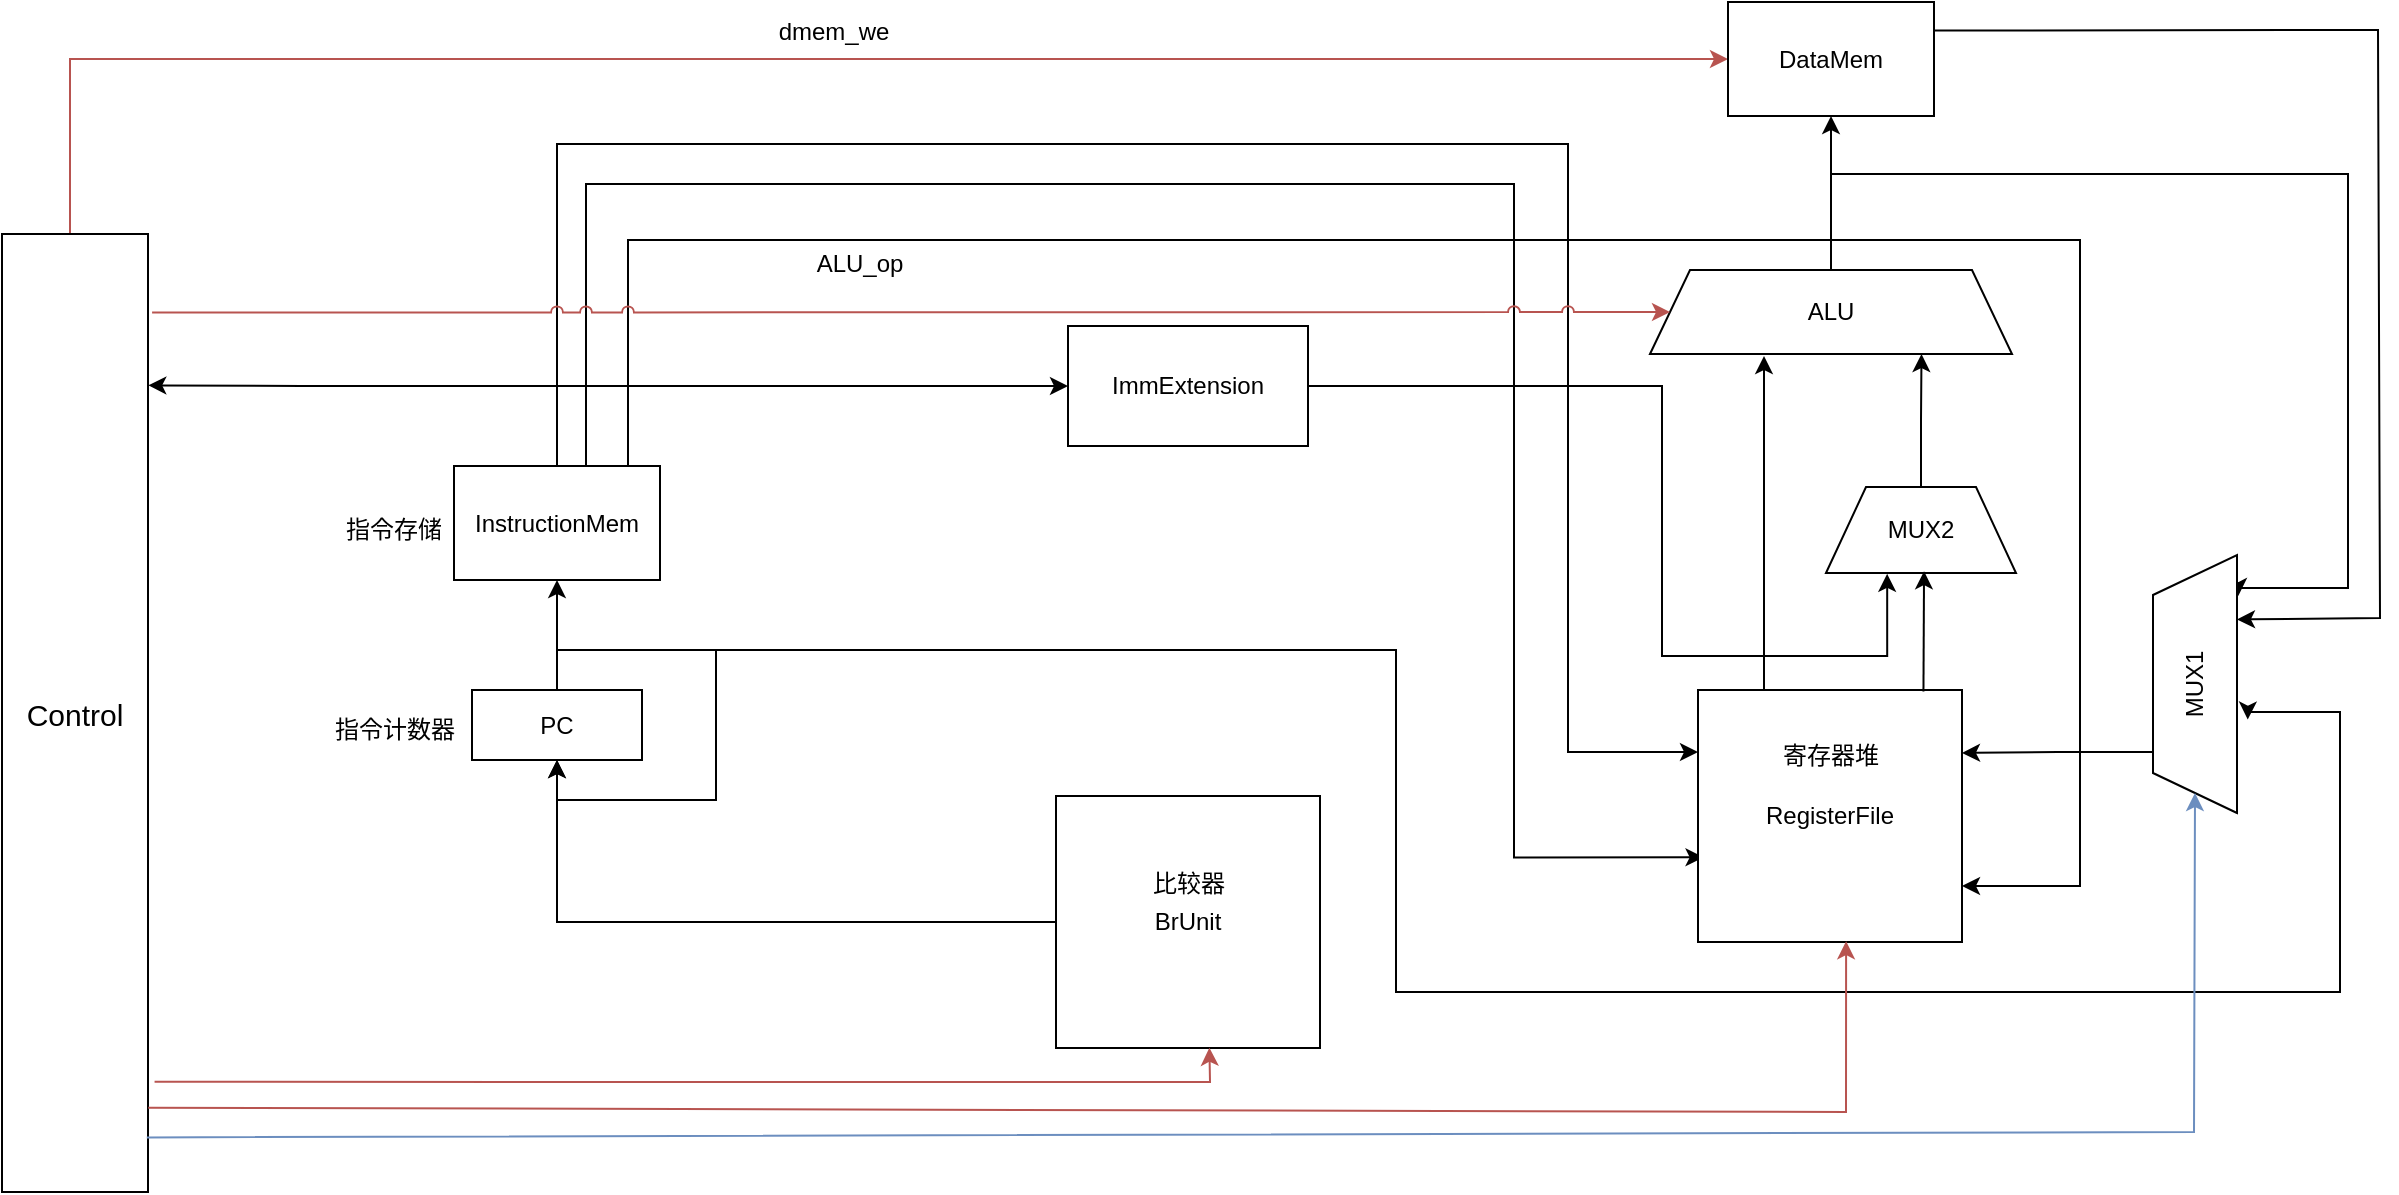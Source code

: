 <mxfile version="21.5.1" type="github">
  <diagram name="第 1 页" id="yHlKmbMOGu388PkTEHp_">
    <mxGraphModel dx="1119" dy="591" grid="0" gridSize="10" guides="1" tooltips="1" connect="1" arrows="1" fold="1" page="1" pageScale="1" pageWidth="2336" pageHeight="1654" math="0" shadow="0">
      <root>
        <mxCell id="0" />
        <mxCell id="1" parent="0" />
        <mxCell id="DETUEVZwvi3l4NpjXhvp-20" style="edgeStyle=orthogonalEdgeStyle;rounded=0;orthogonalLoop=1;jettySize=auto;html=1;entryX=0;entryY=0.5;entryDx=0;entryDy=0;fillColor=#f8cecc;strokeColor=#b85450;" edge="1" parent="1" source="DETUEVZwvi3l4NpjXhvp-1" target="DETUEVZwvi3l4NpjXhvp-18">
          <mxGeometry relative="1" as="geometry">
            <Array as="points">
              <mxPoint x="288" y="287" />
            </Array>
          </mxGeometry>
        </mxCell>
        <mxCell id="DETUEVZwvi3l4NpjXhvp-1" value="&lt;font style=&quot;font-size: 15px;&quot;&gt;Control&lt;/font&gt;" style="rounded=0;whiteSpace=wrap;html=1;" vertex="1" parent="1">
          <mxGeometry x="254" y="374" width="73" height="479" as="geometry" />
        </mxCell>
        <mxCell id="DETUEVZwvi3l4NpjXhvp-6" style="edgeStyle=orthogonalEdgeStyle;rounded=0;orthogonalLoop=1;jettySize=auto;html=1;entryX=0.5;entryY=1;entryDx=0;entryDy=0;" edge="1" parent="1" source="DETUEVZwvi3l4NpjXhvp-2" target="DETUEVZwvi3l4NpjXhvp-3">
          <mxGeometry relative="1" as="geometry" />
        </mxCell>
        <mxCell id="DETUEVZwvi3l4NpjXhvp-29" style="edgeStyle=orthogonalEdgeStyle;rounded=0;orthogonalLoop=1;jettySize=auto;html=1;entryX=0.362;entryY=1.128;entryDx=0;entryDy=0;entryPerimeter=0;" edge="1" parent="1" source="DETUEVZwvi3l4NpjXhvp-2" target="DETUEVZwvi3l4NpjXhvp-24">
          <mxGeometry relative="1" as="geometry">
            <Array as="points">
              <mxPoint x="532" y="582" />
              <mxPoint x="951" y="582" />
              <mxPoint x="951" y="753" />
              <mxPoint x="1423" y="753" />
              <mxPoint x="1423" y="613" />
            </Array>
          </mxGeometry>
        </mxCell>
        <mxCell id="DETUEVZwvi3l4NpjXhvp-2" value="PC" style="rounded=0;whiteSpace=wrap;html=1;" vertex="1" parent="1">
          <mxGeometry x="489" y="602" width="85" height="35" as="geometry" />
        </mxCell>
        <mxCell id="DETUEVZwvi3l4NpjXhvp-33" style="edgeStyle=orthogonalEdgeStyle;rounded=0;orthogonalLoop=1;jettySize=auto;html=1;entryX=1.002;entryY=0.158;entryDx=0;entryDy=0;entryPerimeter=0;" edge="1" parent="1" source="DETUEVZwvi3l4NpjXhvp-3" target="DETUEVZwvi3l4NpjXhvp-1">
          <mxGeometry relative="1" as="geometry">
            <Array as="points">
              <mxPoint x="532" y="450" />
              <mxPoint x="404" y="450" />
            </Array>
          </mxGeometry>
        </mxCell>
        <mxCell id="DETUEVZwvi3l4NpjXhvp-36" style="edgeStyle=orthogonalEdgeStyle;rounded=0;orthogonalLoop=1;jettySize=auto;html=1;entryX=0;entryY=0.5;entryDx=0;entryDy=0;" edge="1" parent="1" source="DETUEVZwvi3l4NpjXhvp-3" target="DETUEVZwvi3l4NpjXhvp-34">
          <mxGeometry relative="1" as="geometry">
            <Array as="points">
              <mxPoint x="532" y="450" />
            </Array>
          </mxGeometry>
        </mxCell>
        <mxCell id="DETUEVZwvi3l4NpjXhvp-42" style="edgeStyle=orthogonalEdgeStyle;rounded=0;orthogonalLoop=1;jettySize=auto;html=1;entryX=0;entryY=0.25;entryDx=0;entryDy=0;jumpStyle=arc;" edge="1" parent="1" source="DETUEVZwvi3l4NpjXhvp-3" target="DETUEVZwvi3l4NpjXhvp-10">
          <mxGeometry relative="1" as="geometry">
            <Array as="points">
              <mxPoint x="532" y="329" />
              <mxPoint x="1037" y="329" />
              <mxPoint x="1037" y="633" />
              <mxPoint x="1102" y="633" />
            </Array>
          </mxGeometry>
        </mxCell>
        <mxCell id="DETUEVZwvi3l4NpjXhvp-43" style="edgeStyle=orthogonalEdgeStyle;rounded=0;orthogonalLoop=1;jettySize=auto;html=1;entryX=0.021;entryY=0.664;entryDx=0;entryDy=0;entryPerimeter=0;" edge="1" parent="1" source="DETUEVZwvi3l4NpjXhvp-3" target="DETUEVZwvi3l4NpjXhvp-10">
          <mxGeometry relative="1" as="geometry">
            <Array as="points">
              <mxPoint x="546" y="349" />
              <mxPoint x="1010" y="349" />
              <mxPoint x="1010" y="686" />
            </Array>
          </mxGeometry>
        </mxCell>
        <mxCell id="DETUEVZwvi3l4NpjXhvp-46" style="edgeStyle=orthogonalEdgeStyle;rounded=0;orthogonalLoop=1;jettySize=auto;html=1;" edge="1" parent="1" source="DETUEVZwvi3l4NpjXhvp-3" target="DETUEVZwvi3l4NpjXhvp-10">
          <mxGeometry relative="1" as="geometry">
            <Array as="points">
              <mxPoint x="567" y="377" />
              <mxPoint x="1293" y="377" />
              <mxPoint x="1293" y="700" />
            </Array>
          </mxGeometry>
        </mxCell>
        <mxCell id="DETUEVZwvi3l4NpjXhvp-3" value="InstructionMem" style="rounded=0;whiteSpace=wrap;html=1;" vertex="1" parent="1">
          <mxGeometry x="480" y="490" width="103" height="57" as="geometry" />
        </mxCell>
        <mxCell id="DETUEVZwvi3l4NpjXhvp-8" style="edgeStyle=orthogonalEdgeStyle;rounded=0;orthogonalLoop=1;jettySize=auto;html=1;entryX=0.5;entryY=1;entryDx=0;entryDy=0;" edge="1" parent="1" source="DETUEVZwvi3l4NpjXhvp-5" target="DETUEVZwvi3l4NpjXhvp-2">
          <mxGeometry relative="1" as="geometry" />
        </mxCell>
        <mxCell id="DETUEVZwvi3l4NpjXhvp-5" value="BrUnit" style="rounded=0;whiteSpace=wrap;html=1;" vertex="1" parent="1">
          <mxGeometry x="781" y="655" width="132" height="126" as="geometry" />
        </mxCell>
        <mxCell id="DETUEVZwvi3l4NpjXhvp-9" style="edgeStyle=orthogonalEdgeStyle;rounded=0;orthogonalLoop=1;jettySize=auto;html=1;entryX=0.5;entryY=1;entryDx=0;entryDy=0;" edge="1" parent="1" source="DETUEVZwvi3l4NpjXhvp-2" target="DETUEVZwvi3l4NpjXhvp-2">
          <mxGeometry relative="1" as="geometry">
            <Array as="points">
              <mxPoint x="531" y="582" />
              <mxPoint x="611" y="582" />
              <mxPoint x="611" y="657" />
              <mxPoint x="531" y="657" />
            </Array>
          </mxGeometry>
        </mxCell>
        <mxCell id="DETUEVZwvi3l4NpjXhvp-10" value="RegisterFile" style="rounded=0;whiteSpace=wrap;html=1;" vertex="1" parent="1">
          <mxGeometry x="1102" y="602" width="132" height="126" as="geometry" />
        </mxCell>
        <mxCell id="DETUEVZwvi3l4NpjXhvp-11" value="指令存储" style="text;html=1;strokeColor=none;fillColor=none;align=center;verticalAlign=middle;whiteSpace=wrap;rounded=0;" vertex="1" parent="1">
          <mxGeometry x="420" y="507" width="60" height="30" as="geometry" />
        </mxCell>
        <mxCell id="DETUEVZwvi3l4NpjXhvp-12" value="指令计数器" style="text;html=1;strokeColor=none;fillColor=none;align=center;verticalAlign=middle;whiteSpace=wrap;rounded=0;" vertex="1" parent="1">
          <mxGeometry x="416.5" y="607" width="67" height="30" as="geometry" />
        </mxCell>
        <mxCell id="DETUEVZwvi3l4NpjXhvp-13" value="比较器" style="text;html=1;strokeColor=none;fillColor=none;align=center;verticalAlign=middle;whiteSpace=wrap;rounded=0;" vertex="1" parent="1">
          <mxGeometry x="813.5" y="684" width="67" height="30" as="geometry" />
        </mxCell>
        <mxCell id="DETUEVZwvi3l4NpjXhvp-14" value="寄存器堆" style="text;html=1;strokeColor=none;fillColor=none;align=center;verticalAlign=middle;whiteSpace=wrap;rounded=0;" vertex="1" parent="1">
          <mxGeometry x="1135" y="620" width="67" height="30" as="geometry" />
        </mxCell>
        <mxCell id="DETUEVZwvi3l4NpjXhvp-19" style="edgeStyle=orthogonalEdgeStyle;rounded=0;orthogonalLoop=1;jettySize=auto;html=1;entryX=0.5;entryY=1;entryDx=0;entryDy=0;" edge="1" parent="1" source="DETUEVZwvi3l4NpjXhvp-15" target="DETUEVZwvi3l4NpjXhvp-18">
          <mxGeometry relative="1" as="geometry" />
        </mxCell>
        <mxCell id="DETUEVZwvi3l4NpjXhvp-26" style="edgeStyle=orthogonalEdgeStyle;rounded=0;orthogonalLoop=1;jettySize=auto;html=1;entryX=0.841;entryY=1.015;entryDx=0;entryDy=0;entryPerimeter=0;" edge="1" parent="1" source="DETUEVZwvi3l4NpjXhvp-15" target="DETUEVZwvi3l4NpjXhvp-24">
          <mxGeometry relative="1" as="geometry">
            <Array as="points">
              <mxPoint x="1169" y="344" />
              <mxPoint x="1427" y="344" />
              <mxPoint x="1427" y="551" />
            </Array>
          </mxGeometry>
        </mxCell>
        <mxCell id="DETUEVZwvi3l4NpjXhvp-15" value="ALU" style="shape=trapezoid;perimeter=trapezoidPerimeter;whiteSpace=wrap;html=1;fixedSize=1;" vertex="1" parent="1">
          <mxGeometry x="1078" y="392" width="181" height="42" as="geometry" />
        </mxCell>
        <mxCell id="DETUEVZwvi3l4NpjXhvp-16" value="" style="endArrow=classic;html=1;rounded=0;exitX=0.25;exitY=0;exitDx=0;exitDy=0;" edge="1" parent="1" source="DETUEVZwvi3l4NpjXhvp-10">
          <mxGeometry width="50" height="50" relative="1" as="geometry">
            <mxPoint x="1146" y="528" as="sourcePoint" />
            <mxPoint x="1135" y="435" as="targetPoint" />
          </mxGeometry>
        </mxCell>
        <mxCell id="DETUEVZwvi3l4NpjXhvp-18" value="DataMem" style="rounded=0;whiteSpace=wrap;html=1;" vertex="1" parent="1">
          <mxGeometry x="1117" y="258" width="103" height="57" as="geometry" />
        </mxCell>
        <mxCell id="DETUEVZwvi3l4NpjXhvp-22" value="ALU_op" style="text;html=1;strokeColor=none;fillColor=none;align=center;verticalAlign=middle;whiteSpace=wrap;rounded=0;" vertex="1" parent="1">
          <mxGeometry x="653" y="374" width="60" height="30" as="geometry" />
        </mxCell>
        <mxCell id="DETUEVZwvi3l4NpjXhvp-23" value="dmem_we" style="text;html=1;strokeColor=none;fillColor=none;align=center;verticalAlign=middle;whiteSpace=wrap;rounded=0;" vertex="1" parent="1">
          <mxGeometry x="640" y="258" width="60" height="30" as="geometry" />
        </mxCell>
        <mxCell id="DETUEVZwvi3l4NpjXhvp-47" style="edgeStyle=orthogonalEdgeStyle;rounded=0;orthogonalLoop=1;jettySize=auto;html=1;entryX=1;entryY=0.25;entryDx=0;entryDy=0;" edge="1" parent="1" source="DETUEVZwvi3l4NpjXhvp-24" target="DETUEVZwvi3l4NpjXhvp-10">
          <mxGeometry relative="1" as="geometry">
            <Array as="points">
              <mxPoint x="1351" y="633" />
              <mxPoint x="1282" y="633" />
            </Array>
          </mxGeometry>
        </mxCell>
        <mxCell id="DETUEVZwvi3l4NpjXhvp-24" value="MUX1" style="shape=trapezoid;perimeter=trapezoidPerimeter;whiteSpace=wrap;html=1;fixedSize=1;rotation=-90;" vertex="1" parent="1">
          <mxGeometry x="1286" y="578" width="129" height="42" as="geometry" />
        </mxCell>
        <mxCell id="DETUEVZwvi3l4NpjXhvp-25" value="" style="endArrow=classic;html=1;rounded=0;exitX=1;exitY=0.25;exitDx=0;exitDy=0;entryX=0.75;entryY=1;entryDx=0;entryDy=0;" edge="1" parent="1" source="DETUEVZwvi3l4NpjXhvp-18" target="DETUEVZwvi3l4NpjXhvp-24">
          <mxGeometry width="50" height="50" relative="1" as="geometry">
            <mxPoint x="1383" y="367" as="sourcePoint" />
            <mxPoint x="1433" y="317" as="targetPoint" />
            <Array as="points">
              <mxPoint x="1442" y="272" />
              <mxPoint x="1443" y="566" />
            </Array>
          </mxGeometry>
        </mxCell>
        <mxCell id="DETUEVZwvi3l4NpjXhvp-28" value="" style="endArrow=classic;html=1;rounded=0;exitX=0.992;exitY=0.943;exitDx=0;exitDy=0;exitPerimeter=0;entryX=0;entryY=0.5;entryDx=0;entryDy=0;fillColor=#dae8fc;strokeColor=#6c8ebf;" edge="1" parent="1" source="DETUEVZwvi3l4NpjXhvp-1" target="DETUEVZwvi3l4NpjXhvp-24">
          <mxGeometry width="50" height="50" relative="1" as="geometry">
            <mxPoint x="525" y="971" as="sourcePoint" />
            <mxPoint x="575" y="921" as="targetPoint" />
            <Array as="points">
              <mxPoint x="1350" y="823" />
            </Array>
          </mxGeometry>
        </mxCell>
        <mxCell id="DETUEVZwvi3l4NpjXhvp-30" value="" style="endArrow=classic;html=1;rounded=0;exitX=1.002;exitY=0.912;exitDx=0;exitDy=0;exitPerimeter=0;entryX=0.561;entryY=0.997;entryDx=0;entryDy=0;entryPerimeter=0;fillColor=#f8cecc;strokeColor=#b85450;" edge="1" parent="1" source="DETUEVZwvi3l4NpjXhvp-1" target="DETUEVZwvi3l4NpjXhvp-10">
          <mxGeometry width="50" height="50" relative="1" as="geometry">
            <mxPoint x="461" y="882" as="sourcePoint" />
            <mxPoint x="511" y="832" as="targetPoint" />
            <Array as="points">
              <mxPoint x="1176" y="813" />
            </Array>
          </mxGeometry>
        </mxCell>
        <mxCell id="DETUEVZwvi3l4NpjXhvp-31" value="" style="endArrow=classic;html=1;rounded=0;exitX=1.045;exitY=0.885;exitDx=0;exitDy=0;exitPerimeter=0;entryX=0.581;entryY=0.999;entryDx=0;entryDy=0;entryPerimeter=0;fillColor=#f8cecc;strokeColor=#b85450;" edge="1" parent="1" source="DETUEVZwvi3l4NpjXhvp-1" target="DETUEVZwvi3l4NpjXhvp-5">
          <mxGeometry width="50" height="50" relative="1" as="geometry">
            <mxPoint x="462" y="793" as="sourcePoint" />
            <mxPoint x="512" y="743" as="targetPoint" />
            <Array as="points">
              <mxPoint x="858" y="798" />
            </Array>
          </mxGeometry>
        </mxCell>
        <mxCell id="DETUEVZwvi3l4NpjXhvp-54" style="edgeStyle=orthogonalEdgeStyle;rounded=0;orthogonalLoop=1;jettySize=auto;html=1;entryX=0.322;entryY=1.01;entryDx=0;entryDy=0;entryPerimeter=0;" edge="1" parent="1" source="DETUEVZwvi3l4NpjXhvp-34" target="DETUEVZwvi3l4NpjXhvp-48">
          <mxGeometry relative="1" as="geometry">
            <Array as="points">
              <mxPoint x="1084" y="450" />
              <mxPoint x="1084" y="585" />
              <mxPoint x="1197" y="585" />
            </Array>
          </mxGeometry>
        </mxCell>
        <mxCell id="DETUEVZwvi3l4NpjXhvp-34" value="ImmExtension" style="rounded=0;whiteSpace=wrap;html=1;" vertex="1" parent="1">
          <mxGeometry x="787" y="420" width="120" height="60" as="geometry" />
        </mxCell>
        <mxCell id="DETUEVZwvi3l4NpjXhvp-37" value="" style="endArrow=classic;html=1;rounded=0;exitX=1.028;exitY=0.082;exitDx=0;exitDy=0;exitPerimeter=0;entryX=0;entryY=0.5;entryDx=0;entryDy=0;fillColor=#f8cecc;strokeColor=#b85450;jumpStyle=arc;" edge="1" parent="1" source="DETUEVZwvi3l4NpjXhvp-1" target="DETUEVZwvi3l4NpjXhvp-15">
          <mxGeometry width="50" height="50" relative="1" as="geometry">
            <mxPoint x="433" y="389" as="sourcePoint" />
            <mxPoint x="483" y="339" as="targetPoint" />
          </mxGeometry>
        </mxCell>
        <mxCell id="DETUEVZwvi3l4NpjXhvp-51" style="edgeStyle=orthogonalEdgeStyle;rounded=0;orthogonalLoop=1;jettySize=auto;html=1;entryX=0.75;entryY=1;entryDx=0;entryDy=0;" edge="1" parent="1" source="DETUEVZwvi3l4NpjXhvp-48" target="DETUEVZwvi3l4NpjXhvp-15">
          <mxGeometry relative="1" as="geometry" />
        </mxCell>
        <mxCell id="DETUEVZwvi3l4NpjXhvp-48" value="MUX2" style="shape=trapezoid;perimeter=trapezoidPerimeter;whiteSpace=wrap;html=1;fixedSize=1;rotation=0;" vertex="1" parent="1">
          <mxGeometry x="1166" y="500.5" width="95" height="43" as="geometry" />
        </mxCell>
        <mxCell id="DETUEVZwvi3l4NpjXhvp-52" value="" style="endArrow=classic;html=1;rounded=0;exitX=0.854;exitY=0.006;exitDx=0;exitDy=0;exitPerimeter=0;entryX=0.516;entryY=0.979;entryDx=0;entryDy=0;entryPerimeter=0;" edge="1" parent="1" source="DETUEVZwvi3l4NpjXhvp-10" target="DETUEVZwvi3l4NpjXhvp-48">
          <mxGeometry width="50" height="50" relative="1" as="geometry">
            <mxPoint x="1224" y="606" as="sourcePoint" />
            <mxPoint x="1274" y="556" as="targetPoint" />
          </mxGeometry>
        </mxCell>
      </root>
    </mxGraphModel>
  </diagram>
</mxfile>
